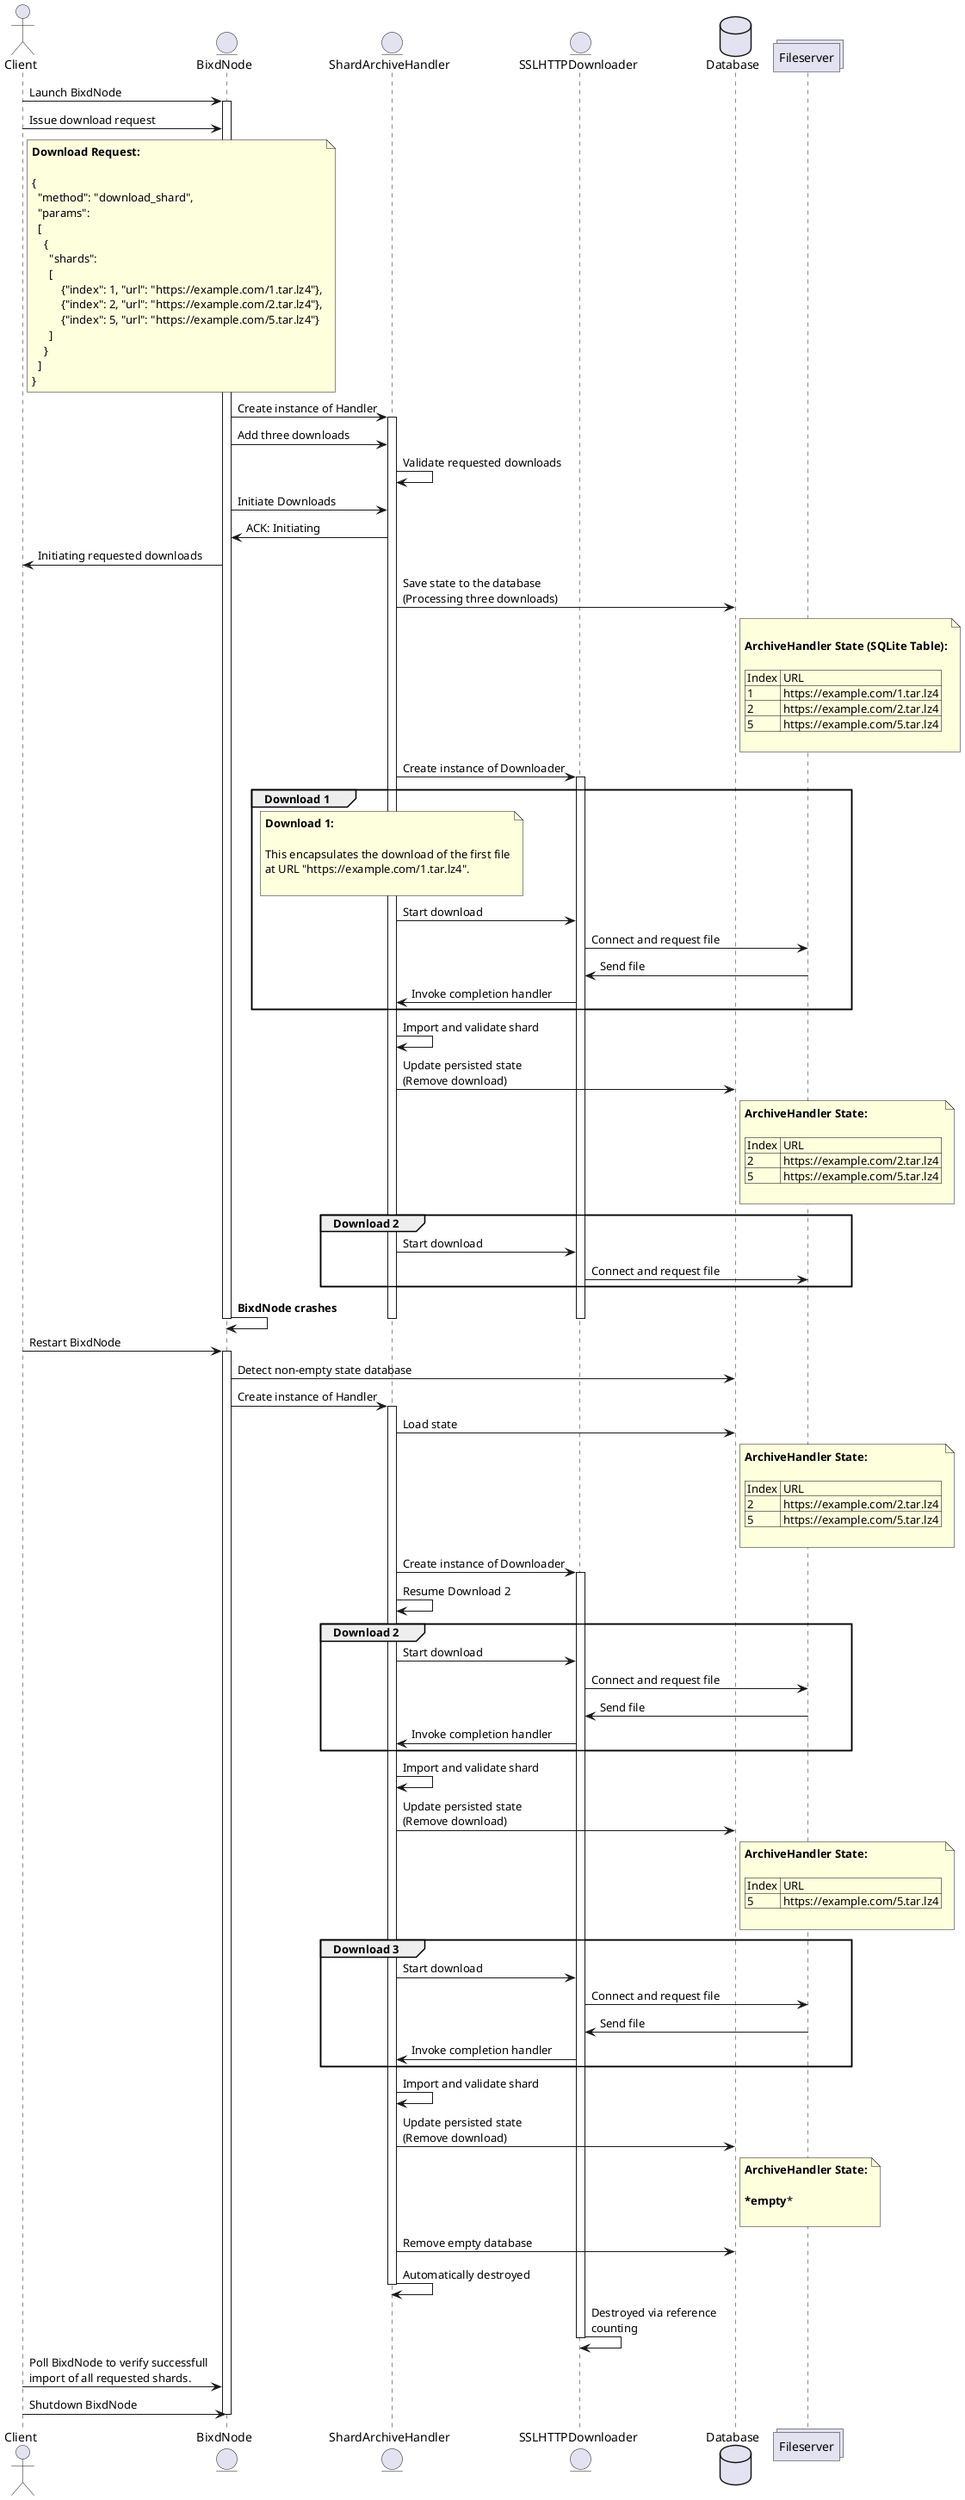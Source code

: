 @startuml


skinparam shadowing false

/'
skinparam sequence {
	ArrowColor #e1e4e8
	ActorBorderColor #e1e4e8
	DatabaseBorderColor #e1e4e8
	LifeLineBorderColor Black
	LifeLineBackgroundColor #d3d6d9

	ParticipantBorderColor DeepSkyBlue
	ParticipantBackgroundColor DodgerBlue
	ParticipantFontName Impact
	ParticipantFontSize 17
	ParticipantFontColor #A9DCDF

  NoteBackgroundColor #6a737d

	ActorBackgroundColor #f6f8fa
	ActorFontColor #6a737d
	ActorFontSize 17
	ActorFontName Aapex

	EntityBackgroundColor #f6f8fa
	EntityFontColor #6a737d
	EntityFontSize 17
	EntityFontName Aapex

	DatabaseBackgroundColor #f6f8fa
	DatabaseFontColor #6a737d
	DatabaseFontSize 17
	DatabaseFontName Aapex

	CollectionsBackgroundColor #f6f8fa
	ActorFontColor #6a737d
	ActorFontSize 17
	ActorFontName Aapex
}

skinparam note {
  BackgroundColor #fafbfc
  BorderColor #e1e4e8
}
'/

'skinparam monochrome true

actor Client as c
entity BixdNode as rn
entity ShardArchiveHandler as sa
entity SSLHTTPDownloader as d
database Database as db
collections Fileserver as s

c -> rn: Launch BixdNode
activate rn

c -> rn: Issue download request

note right of c
  **Download Request:**

  {
    "method": "download_shard",
    "params":
    [
      {
        "shards":
        [
            {"index": 1, "url": "https://example.com/1.tar.lz4"},
            {"index": 2, "url": "https://example.com/2.tar.lz4"},
            {"index": 5, "url": "https://example.com/5.tar.lz4"}
        ]
      }
    ]
  }
end note

rn -> sa: Create instance of Handler
activate sa

rn -> sa: Add three downloads
sa -> sa: Validate requested downloads

rn -> sa: Initiate Downloads
sa -> rn: ACK: Initiating
rn -> c: Initiating requested downloads

sa -> db: Save state to the database\n(Processing three downloads)

note right of db

  **ArchiveHandler State (SQLite Table):**

  | Index | URL                           |
  | 1     | https://example.com/1.tar.lz4 |
  | 2     | https://example.com/2.tar.lz4 |
  | 5     | https://example.com/5.tar.lz4 |

end note

sa -> d: Create instance of Downloader
activate d

group Download 1

  note over sa
    **Download 1:**

    This encapsulates the download of the first file
    at URL "https://example.com/1.tar.lz4".

  end note

  sa -> d: Start download

  d -> s: Connect and request file
  s -> d: Send file
  d -> sa: Invoke completion handler

end

sa -> sa: Import and validate shard

sa -> db: Update persisted state\n(Remove download)

note right of db
  **ArchiveHandler State:**

  | Index | URL                           |
  | 2     | https://example.com/2.tar.lz4 |
  | 5     | https://example.com/5.tar.lz4 |

end note

group Download 2

  sa -> d: Start download

  d -> s: Connect and request file

end

rn -> rn: **BixdNode crashes**

deactivate sa
deactivate rn
deactivate d

c -> rn: Restart BixdNode
activate rn

rn -> db: Detect non-empty state database

rn -> sa: Create instance of Handler
activate sa

sa -> db: Load state

note right of db
  **ArchiveHandler State:**

  | Index | URL                           |
  | 2     | https://example.com/2.tar.lz4 |
  | 5     | https://example.com/5.tar.lz4 |

end note

sa -> d: Create instance of Downloader
activate d

sa -> sa: Resume Download 2

group Download 2

  sa -> d: Start download

  d -> s: Connect and request file
  s -> d: Send file
  d -> sa: Invoke completion handler

end

sa -> sa: Import and validate shard

sa -> db: Update persisted state \n(Remove download)

note right of db
  **ArchiveHandler State:**

  | Index | URL                           |
  | 5     | https://example.com/5.tar.lz4 |

end note

group Download 3

  sa -> d: Start download

  d -> s: Connect and request file
  s -> d: Send file
  d -> sa: Invoke completion handler

end

sa -> sa: Import and validate shard

sa -> db: Update persisted state \n(Remove download)

note right of db
  **ArchiveHandler State:**

  ***empty***

end note

sa -> db: Remove empty database

sa -> sa: Automatically destroyed
deactivate sa

d -> d: Destroyed via reference\ncounting
deactivate d

c -> rn: Poll BixdNode to verify successfull\nimport of all requested shards.
c -> rn: Shutdown BixdNode

deactivate rn

@enduml
